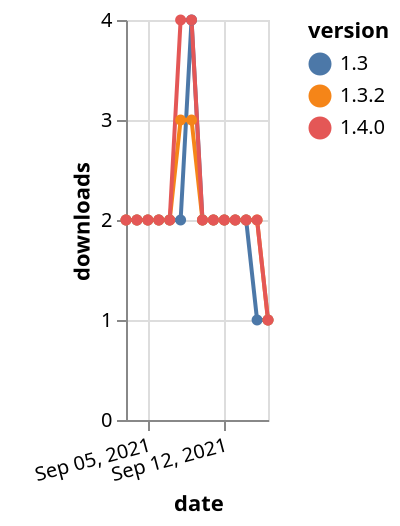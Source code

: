 {"$schema": "https://vega.github.io/schema/vega-lite/v5.json", "description": "A simple bar chart with embedded data.", "data": {"values": [{"date": "2021-09-03", "total": 1162, "delta": 2, "version": "1.3"}, {"date": "2021-09-04", "total": 1164, "delta": 2, "version": "1.3"}, {"date": "2021-09-05", "total": 1166, "delta": 2, "version": "1.3"}, {"date": "2021-09-06", "total": 1168, "delta": 2, "version": "1.3"}, {"date": "2021-09-07", "total": 1170, "delta": 2, "version": "1.3"}, {"date": "2021-09-08", "total": 1172, "delta": 2, "version": "1.3"}, {"date": "2021-09-09", "total": 1176, "delta": 4, "version": "1.3"}, {"date": "2021-09-10", "total": 1178, "delta": 2, "version": "1.3"}, {"date": "2021-09-11", "total": 1180, "delta": 2, "version": "1.3"}, {"date": "2021-09-12", "total": 1182, "delta": 2, "version": "1.3"}, {"date": "2021-09-13", "total": 1184, "delta": 2, "version": "1.3"}, {"date": "2021-09-14", "total": 1186, "delta": 2, "version": "1.3"}, {"date": "2021-09-15", "total": 1187, "delta": 1, "version": "1.3"}, {"date": "2021-09-16", "total": 1188, "delta": 1, "version": "1.3"}, {"date": "2021-09-03", "total": 1165, "delta": 2, "version": "1.3.2"}, {"date": "2021-09-04", "total": 1167, "delta": 2, "version": "1.3.2"}, {"date": "2021-09-05", "total": 1169, "delta": 2, "version": "1.3.2"}, {"date": "2021-09-06", "total": 1171, "delta": 2, "version": "1.3.2"}, {"date": "2021-09-07", "total": 1173, "delta": 2, "version": "1.3.2"}, {"date": "2021-09-08", "total": 1176, "delta": 3, "version": "1.3.2"}, {"date": "2021-09-09", "total": 1179, "delta": 3, "version": "1.3.2"}, {"date": "2021-09-10", "total": 1181, "delta": 2, "version": "1.3.2"}, {"date": "2021-09-11", "total": 1183, "delta": 2, "version": "1.3.2"}, {"date": "2021-09-12", "total": 1185, "delta": 2, "version": "1.3.2"}, {"date": "2021-09-13", "total": 1187, "delta": 2, "version": "1.3.2"}, {"date": "2021-09-14", "total": 1189, "delta": 2, "version": "1.3.2"}, {"date": "2021-09-15", "total": 1191, "delta": 2, "version": "1.3.2"}, {"date": "2021-09-16", "total": 1192, "delta": 1, "version": "1.3.2"}, {"date": "2021-09-03", "total": 1053, "delta": 2, "version": "1.4.0"}, {"date": "2021-09-04", "total": 1055, "delta": 2, "version": "1.4.0"}, {"date": "2021-09-05", "total": 1057, "delta": 2, "version": "1.4.0"}, {"date": "2021-09-06", "total": 1059, "delta": 2, "version": "1.4.0"}, {"date": "2021-09-07", "total": 1061, "delta": 2, "version": "1.4.0"}, {"date": "2021-09-08", "total": 1065, "delta": 4, "version": "1.4.0"}, {"date": "2021-09-09", "total": 1069, "delta": 4, "version": "1.4.0"}, {"date": "2021-09-10", "total": 1071, "delta": 2, "version": "1.4.0"}, {"date": "2021-09-11", "total": 1073, "delta": 2, "version": "1.4.0"}, {"date": "2021-09-12", "total": 1075, "delta": 2, "version": "1.4.0"}, {"date": "2021-09-13", "total": 1077, "delta": 2, "version": "1.4.0"}, {"date": "2021-09-14", "total": 1079, "delta": 2, "version": "1.4.0"}, {"date": "2021-09-15", "total": 1081, "delta": 2, "version": "1.4.0"}, {"date": "2021-09-16", "total": 1082, "delta": 1, "version": "1.4.0"}]}, "width": "container", "mark": {"type": "line", "point": {"filled": true}}, "encoding": {"x": {"field": "date", "type": "temporal", "timeUnit": "yearmonthdate", "title": "date", "axis": {"labelAngle": -15}}, "y": {"field": "delta", "type": "quantitative", "title": "downloads"}, "color": {"field": "version", "type": "nominal"}, "tooltip": {"field": "delta"}}}